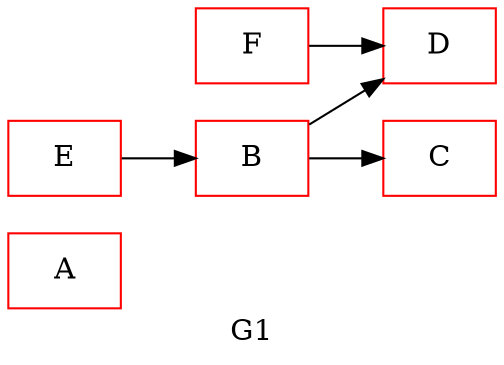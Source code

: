 digraph G0 {
graph [
label=G1, rankdir=LR];
node [
color=red, shape=box];
subgraph "" {
0[label=A];
1[label=B];
}
subgraph "" {
4[label=E];
2[label=C];
5[label=F];
}
3[label=D];
1 -> 2;
1 -> 3;
4 -> 1;
5 -> 3;
}

/*
digraph G {
rankdir=LR;
v1 [label=v1, shape=box, style=filled];
v2 [label=v2, shape=box, style=filled];
v3 [label=v3, shape=box, style=""];
v4 [label=v4, shape=box, style=""];
v1->v2  [label=new_version, style=""];
v2->v3  [label=new_version, style=dashed];
v2->v4  [label=new_version, style=dashed];
}
*/